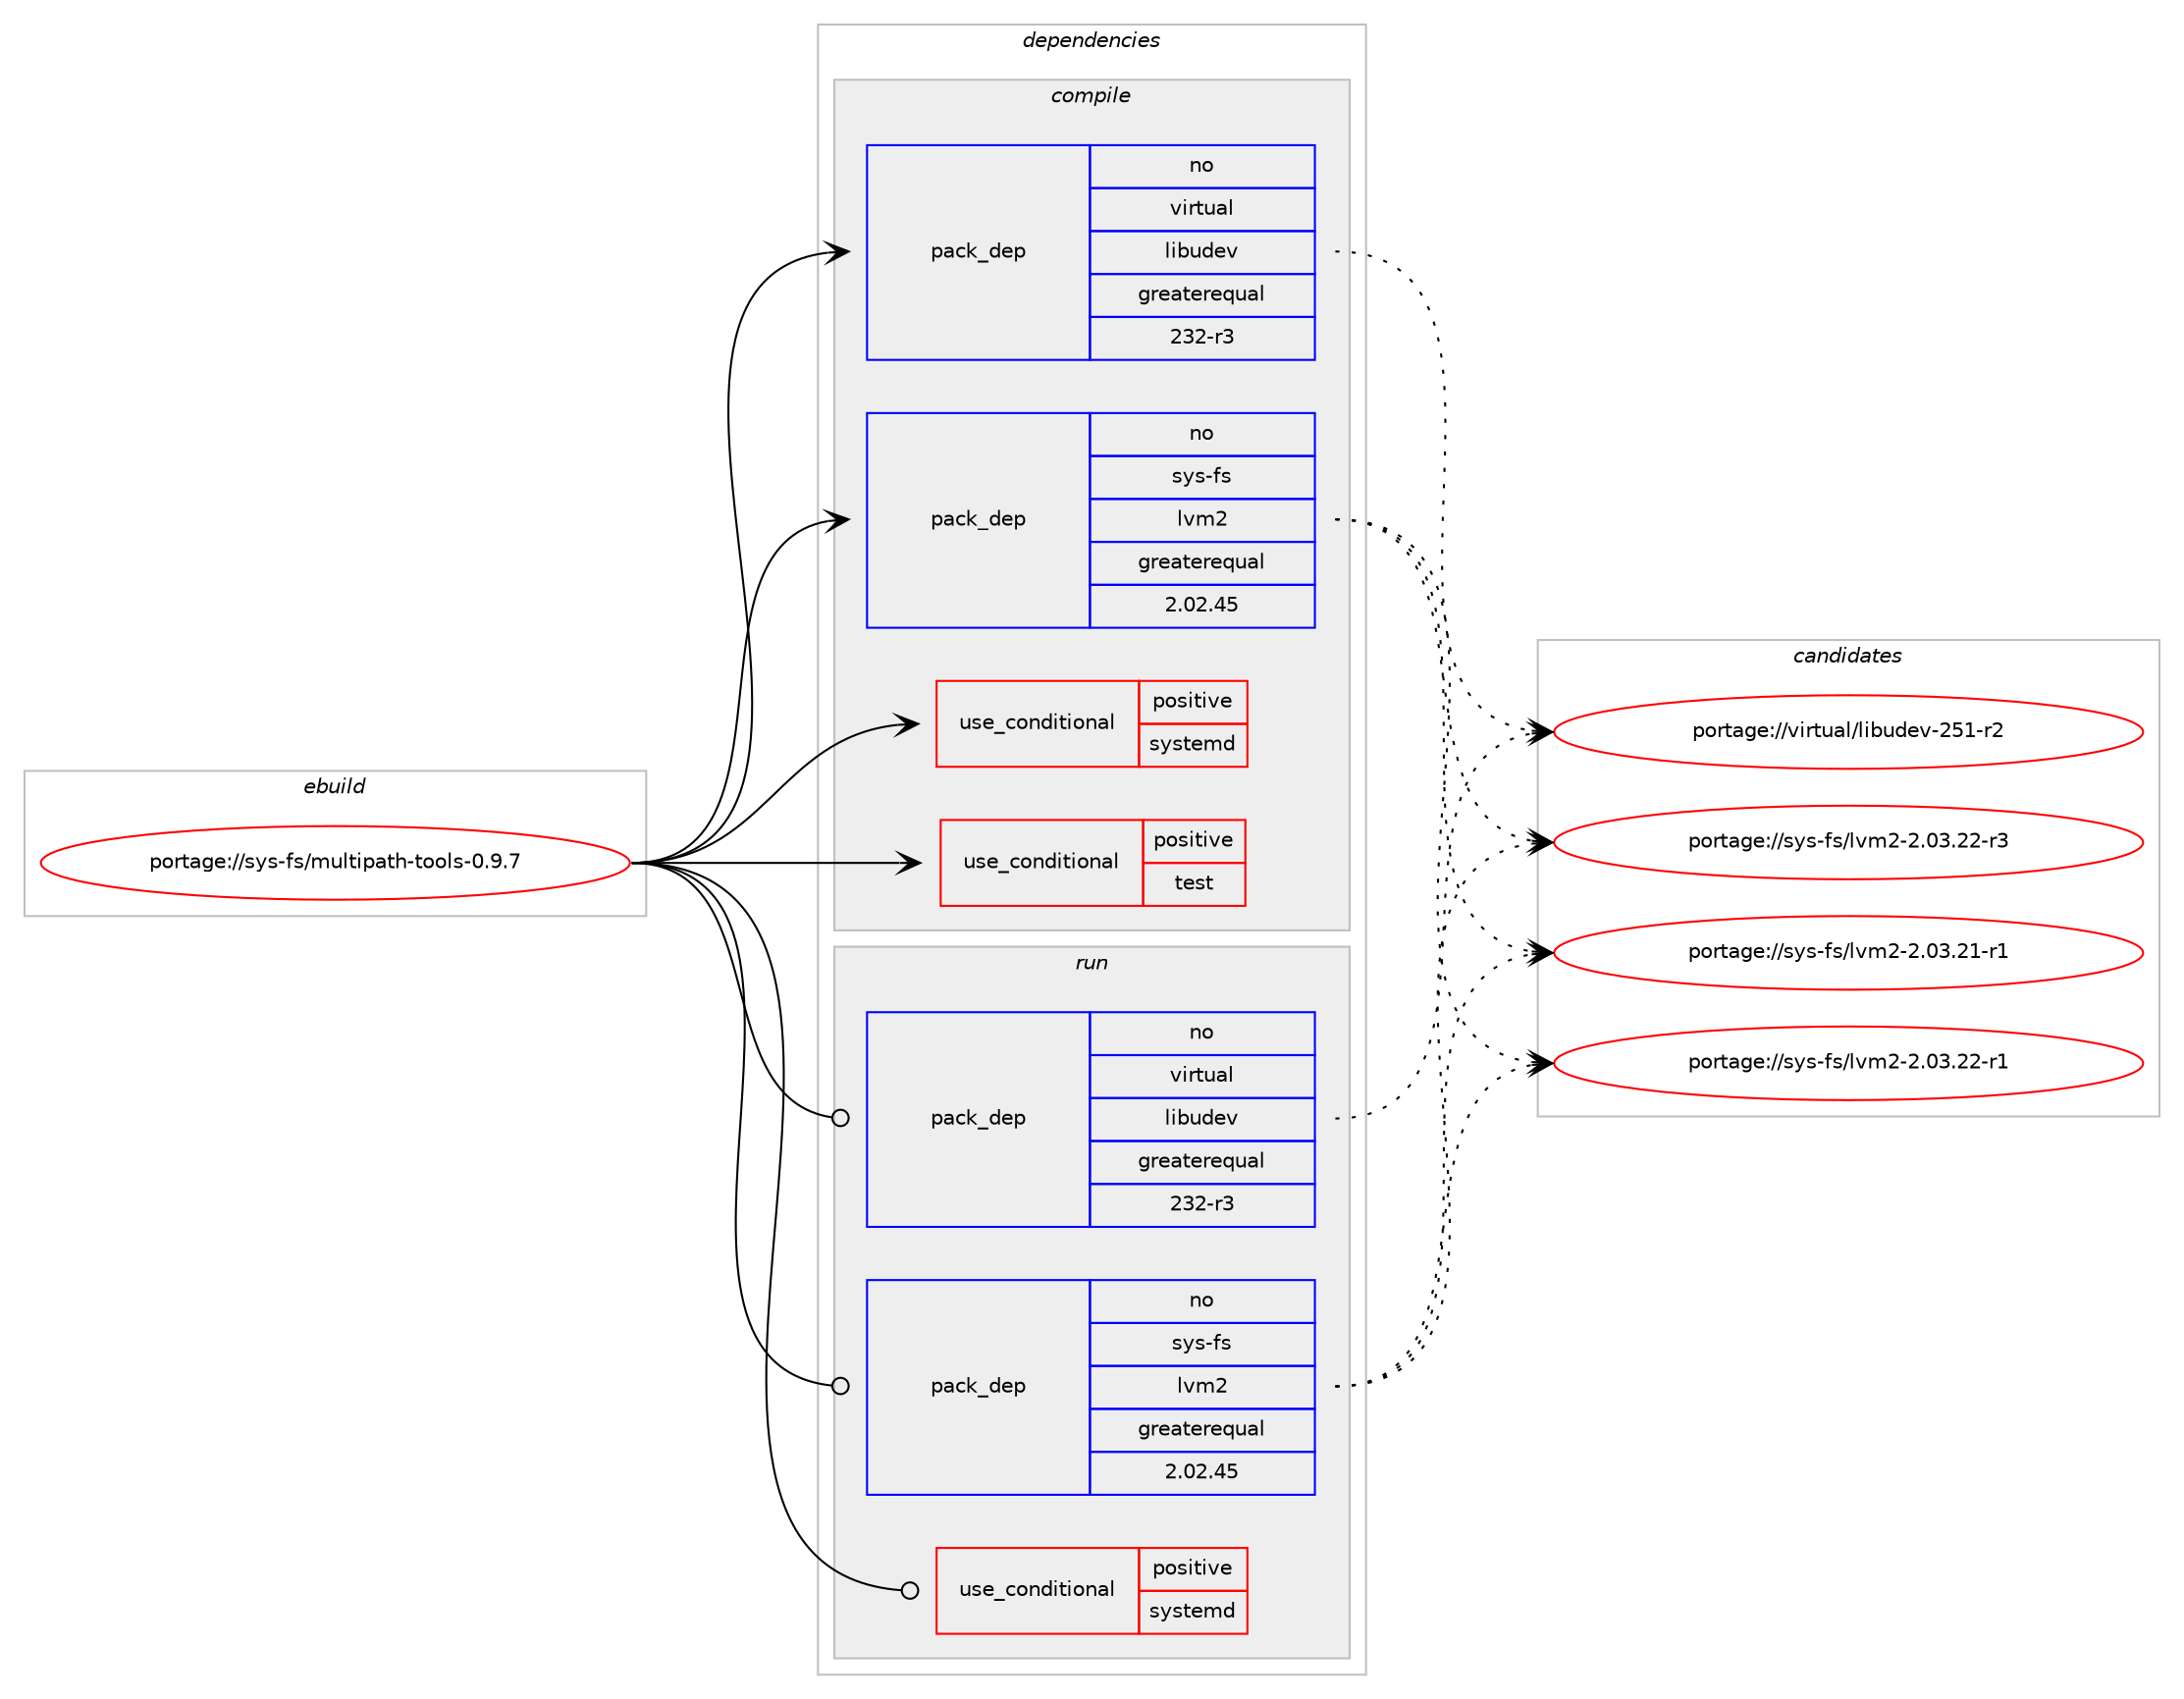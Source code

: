 digraph prolog {

# *************
# Graph options
# *************

newrank=true;
concentrate=true;
compound=true;
graph [rankdir=LR,fontname=Helvetica,fontsize=10,ranksep=1.5];#, ranksep=2.5, nodesep=0.2];
edge  [arrowhead=vee];
node  [fontname=Helvetica,fontsize=10];

# **********
# The ebuild
# **********

subgraph cluster_leftcol {
color=gray;
rank=same;
label=<<i>ebuild</i>>;
id [label="portage://sys-fs/multipath-tools-0.9.7", color=red, width=4, href="../sys-fs/multipath-tools-0.9.7.svg"];
}

# ****************
# The dependencies
# ****************

subgraph cluster_midcol {
color=gray;
label=<<i>dependencies</i>>;
subgraph cluster_compile {
fillcolor="#eeeeee";
style=filled;
label=<<i>compile</i>>;
subgraph cond5720 {
dependency7954 [label=<<TABLE BORDER="0" CELLBORDER="1" CELLSPACING="0" CELLPADDING="4"><TR><TD ROWSPAN="3" CELLPADDING="10">use_conditional</TD></TR><TR><TD>positive</TD></TR><TR><TD>systemd</TD></TR></TABLE>>, shape=none, color=red];
# *** BEGIN UNKNOWN DEPENDENCY TYPE (TODO) ***
# dependency7954 -> package_dependency(portage://sys-fs/multipath-tools-0.9.7,install,no,sys-apps,systemd,none,[,,],[],[])
# *** END UNKNOWN DEPENDENCY TYPE (TODO) ***

}
id:e -> dependency7954:w [weight=20,style="solid",arrowhead="vee"];
subgraph cond5721 {
dependency7955 [label=<<TABLE BORDER="0" CELLBORDER="1" CELLSPACING="0" CELLPADDING="4"><TR><TD ROWSPAN="3" CELLPADDING="10">use_conditional</TD></TR><TR><TD>positive</TD></TR><TR><TD>test</TD></TR></TABLE>>, shape=none, color=red];
# *** BEGIN UNKNOWN DEPENDENCY TYPE (TODO) ***
# dependency7955 -> package_dependency(portage://sys-fs/multipath-tools-0.9.7,install,no,dev-util,cmocka,none,[,,],[],[])
# *** END UNKNOWN DEPENDENCY TYPE (TODO) ***

}
id:e -> dependency7955:w [weight=20,style="solid",arrowhead="vee"];
# *** BEGIN UNKNOWN DEPENDENCY TYPE (TODO) ***
# id -> package_dependency(portage://sys-fs/multipath-tools-0.9.7,install,no,dev-libs,json-c,none,[,,],any_same_slot,[])
# *** END UNKNOWN DEPENDENCY TYPE (TODO) ***

# *** BEGIN UNKNOWN DEPENDENCY TYPE (TODO) ***
# id -> package_dependency(portage://sys-fs/multipath-tools-0.9.7,install,no,dev-libs,libaio,none,[,,],[],[])
# *** END UNKNOWN DEPENDENCY TYPE (TODO) ***

# *** BEGIN UNKNOWN DEPENDENCY TYPE (TODO) ***
# id -> package_dependency(portage://sys-fs/multipath-tools-0.9.7,install,no,dev-libs,userspace-rcu,none,[,,],any_same_slot,[])
# *** END UNKNOWN DEPENDENCY TYPE (TODO) ***

subgraph pack2163 {
dependency7956 [label=<<TABLE BORDER="0" CELLBORDER="1" CELLSPACING="0" CELLPADDING="4" WIDTH="220"><TR><TD ROWSPAN="6" CELLPADDING="30">pack_dep</TD></TR><TR><TD WIDTH="110">no</TD></TR><TR><TD>sys-fs</TD></TR><TR><TD>lvm2</TD></TR><TR><TD>greaterequal</TD></TR><TR><TD>2.02.45</TD></TR></TABLE>>, shape=none, color=blue];
}
id:e -> dependency7956:w [weight=20,style="solid",arrowhead="vee"];
# *** BEGIN UNKNOWN DEPENDENCY TYPE (TODO) ***
# id -> package_dependency(portage://sys-fs/multipath-tools-0.9.7,install,no,sys-libs,readline,none,[,,],any_same_slot,[])
# *** END UNKNOWN DEPENDENCY TYPE (TODO) ***

subgraph pack2164 {
dependency7957 [label=<<TABLE BORDER="0" CELLBORDER="1" CELLSPACING="0" CELLPADDING="4" WIDTH="220"><TR><TD ROWSPAN="6" CELLPADDING="30">pack_dep</TD></TR><TR><TD WIDTH="110">no</TD></TR><TR><TD>virtual</TD></TR><TR><TD>libudev</TD></TR><TR><TD>greaterequal</TD></TR><TR><TD>232-r3</TD></TR></TABLE>>, shape=none, color=blue];
}
id:e -> dependency7957:w [weight=20,style="solid",arrowhead="vee"];
}
subgraph cluster_compileandrun {
fillcolor="#eeeeee";
style=filled;
label=<<i>compile and run</i>>;
}
subgraph cluster_run {
fillcolor="#eeeeee";
style=filled;
label=<<i>run</i>>;
subgraph cond5722 {
dependency7958 [label=<<TABLE BORDER="0" CELLBORDER="1" CELLSPACING="0" CELLPADDING="4"><TR><TD ROWSPAN="3" CELLPADDING="10">use_conditional</TD></TR><TR><TD>positive</TD></TR><TR><TD>systemd</TD></TR></TABLE>>, shape=none, color=red];
# *** BEGIN UNKNOWN DEPENDENCY TYPE (TODO) ***
# dependency7958 -> package_dependency(portage://sys-fs/multipath-tools-0.9.7,run,no,sys-apps,systemd,none,[,,],[],[])
# *** END UNKNOWN DEPENDENCY TYPE (TODO) ***

}
id:e -> dependency7958:w [weight=20,style="solid",arrowhead="odot"];
# *** BEGIN UNKNOWN DEPENDENCY TYPE (TODO) ***
# id -> package_dependency(portage://sys-fs/multipath-tools-0.9.7,run,no,dev-libs,json-c,none,[,,],any_same_slot,[])
# *** END UNKNOWN DEPENDENCY TYPE (TODO) ***

# *** BEGIN UNKNOWN DEPENDENCY TYPE (TODO) ***
# id -> package_dependency(portage://sys-fs/multipath-tools-0.9.7,run,no,dev-libs,libaio,none,[,,],[],[])
# *** END UNKNOWN DEPENDENCY TYPE (TODO) ***

# *** BEGIN UNKNOWN DEPENDENCY TYPE (TODO) ***
# id -> package_dependency(portage://sys-fs/multipath-tools-0.9.7,run,no,dev-libs,userspace-rcu,none,[,,],any_same_slot,[])
# *** END UNKNOWN DEPENDENCY TYPE (TODO) ***

subgraph pack2165 {
dependency7959 [label=<<TABLE BORDER="0" CELLBORDER="1" CELLSPACING="0" CELLPADDING="4" WIDTH="220"><TR><TD ROWSPAN="6" CELLPADDING="30">pack_dep</TD></TR><TR><TD WIDTH="110">no</TD></TR><TR><TD>sys-fs</TD></TR><TR><TD>lvm2</TD></TR><TR><TD>greaterequal</TD></TR><TR><TD>2.02.45</TD></TR></TABLE>>, shape=none, color=blue];
}
id:e -> dependency7959:w [weight=20,style="solid",arrowhead="odot"];
# *** BEGIN UNKNOWN DEPENDENCY TYPE (TODO) ***
# id -> package_dependency(portage://sys-fs/multipath-tools-0.9.7,run,no,sys-libs,readline,none,[,,],any_same_slot,[])
# *** END UNKNOWN DEPENDENCY TYPE (TODO) ***

subgraph pack2166 {
dependency7960 [label=<<TABLE BORDER="0" CELLBORDER="1" CELLSPACING="0" CELLPADDING="4" WIDTH="220"><TR><TD ROWSPAN="6" CELLPADDING="30">pack_dep</TD></TR><TR><TD WIDTH="110">no</TD></TR><TR><TD>virtual</TD></TR><TR><TD>libudev</TD></TR><TR><TD>greaterequal</TD></TR><TR><TD>232-r3</TD></TR></TABLE>>, shape=none, color=blue];
}
id:e -> dependency7960:w [weight=20,style="solid",arrowhead="odot"];
# *** BEGIN UNKNOWN DEPENDENCY TYPE (TODO) ***
# id -> package_dependency(portage://sys-fs/multipath-tools-0.9.7,run,no,virtual,tmpfiles,none,[,,],[],[])
# *** END UNKNOWN DEPENDENCY TYPE (TODO) ***

}
}

# **************
# The candidates
# **************

subgraph cluster_choices {
rank=same;
color=gray;
label=<<i>candidates</i>>;

subgraph choice2163 {
color=black;
nodesep=1;
choice11512111545102115471081181095045504648514650494511449 [label="portage://sys-fs/lvm2-2.03.21-r1", color=red, width=4,href="../sys-fs/lvm2-2.03.21-r1.svg"];
choice11512111545102115471081181095045504648514650504511449 [label="portage://sys-fs/lvm2-2.03.22-r1", color=red, width=4,href="../sys-fs/lvm2-2.03.22-r1.svg"];
choice11512111545102115471081181095045504648514650504511451 [label="portage://sys-fs/lvm2-2.03.22-r3", color=red, width=4,href="../sys-fs/lvm2-2.03.22-r3.svg"];
dependency7956:e -> choice11512111545102115471081181095045504648514650494511449:w [style=dotted,weight="100"];
dependency7956:e -> choice11512111545102115471081181095045504648514650504511449:w [style=dotted,weight="100"];
dependency7956:e -> choice11512111545102115471081181095045504648514650504511451:w [style=dotted,weight="100"];
}
subgraph choice2164 {
color=black;
nodesep=1;
choice118105114116117971084710810598117100101118455053494511450 [label="portage://virtual/libudev-251-r2", color=red, width=4,href="../virtual/libudev-251-r2.svg"];
dependency7957:e -> choice118105114116117971084710810598117100101118455053494511450:w [style=dotted,weight="100"];
}
subgraph choice2165 {
color=black;
nodesep=1;
choice11512111545102115471081181095045504648514650494511449 [label="portage://sys-fs/lvm2-2.03.21-r1", color=red, width=4,href="../sys-fs/lvm2-2.03.21-r1.svg"];
choice11512111545102115471081181095045504648514650504511449 [label="portage://sys-fs/lvm2-2.03.22-r1", color=red, width=4,href="../sys-fs/lvm2-2.03.22-r1.svg"];
choice11512111545102115471081181095045504648514650504511451 [label="portage://sys-fs/lvm2-2.03.22-r3", color=red, width=4,href="../sys-fs/lvm2-2.03.22-r3.svg"];
dependency7959:e -> choice11512111545102115471081181095045504648514650494511449:w [style=dotted,weight="100"];
dependency7959:e -> choice11512111545102115471081181095045504648514650504511449:w [style=dotted,weight="100"];
dependency7959:e -> choice11512111545102115471081181095045504648514650504511451:w [style=dotted,weight="100"];
}
subgraph choice2166 {
color=black;
nodesep=1;
choice118105114116117971084710810598117100101118455053494511450 [label="portage://virtual/libudev-251-r2", color=red, width=4,href="../virtual/libudev-251-r2.svg"];
dependency7960:e -> choice118105114116117971084710810598117100101118455053494511450:w [style=dotted,weight="100"];
}
}

}
